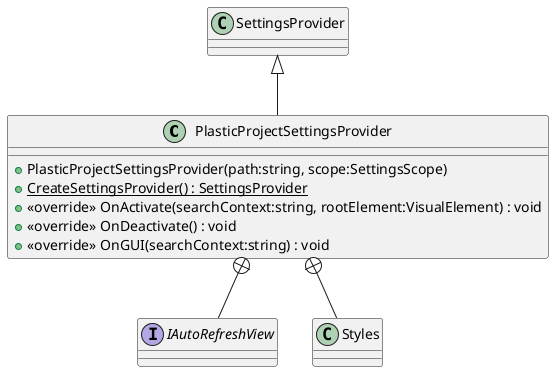 @startuml
class PlasticProjectSettingsProvider {
    + PlasticProjectSettingsProvider(path:string, scope:SettingsScope)
    + {static} CreateSettingsProvider() : SettingsProvider
    + <<override>> OnActivate(searchContext:string, rootElement:VisualElement) : void
    + <<override>> OnDeactivate() : void
    + <<override>> OnGUI(searchContext:string) : void
}
interface IAutoRefreshView {
}
class Styles {
}
SettingsProvider <|-- PlasticProjectSettingsProvider
PlasticProjectSettingsProvider +-- IAutoRefreshView
PlasticProjectSettingsProvider +-- Styles
@enduml
